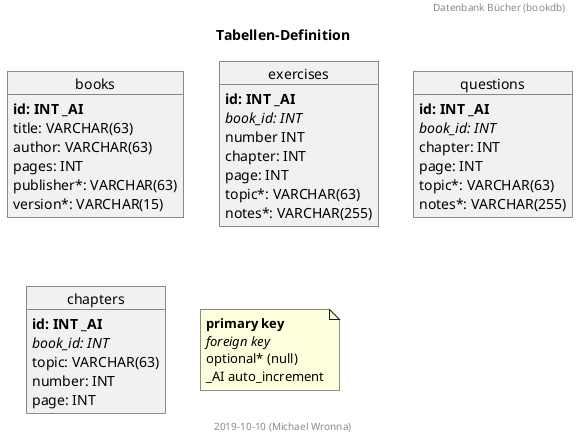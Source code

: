 @startuml bookdb

header Datenbank Bücher (bookdb)
title Tabellen-Definition

object books {
	**id: INT _AI**
	title: VARCHAR(63)
	author: VARCHAR(63)
	pages: INT
	publisher*: VARCHAR(63)
	version*: VARCHAR(15)
}

object exercises {
	**id: INT _AI**
	//book_id: INT//
	number INT
	chapter: INT
	page: INT
	topic*: VARCHAR(63)
	notes*: VARCHAR(255)
}

object questions {
	**id: INT _AI**
	//book_id: INT//
	chapter: INT
	page: INT
	topic*: VARCHAR(63)
	notes*: VARCHAR(255)
}

object chapters {
	**id: INT _AI**
	//book_id: INT//
	topic: VARCHAR(63)
	number: INT
	page: INT
}

note "**primary key**\n//foreign key//\noptional* (null)\n_AI auto_increment" as note0

footer 2019-10-10 (Michael Wronna)

@enduml